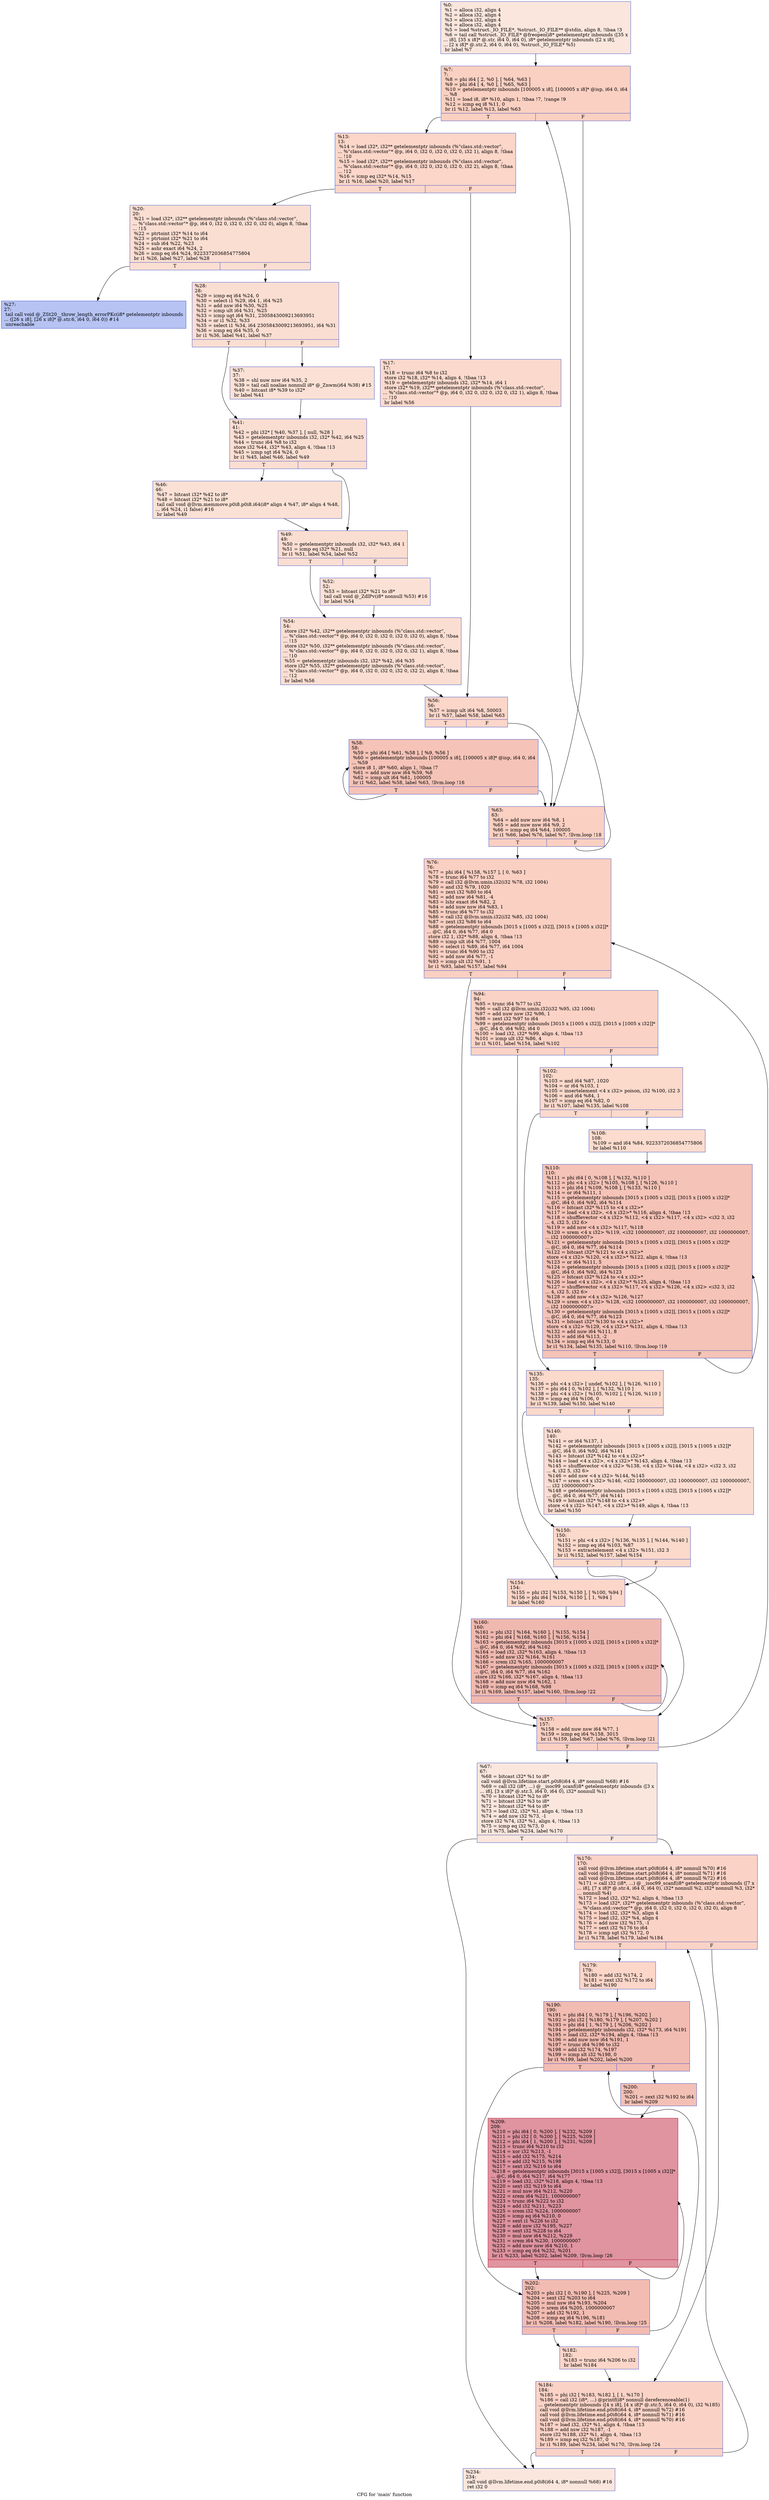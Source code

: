 digraph "CFG for 'main' function" {
	label="CFG for 'main' function";

	Node0x55c239d94e20 [shape=record,color="#3d50c3ff", style=filled, fillcolor="#f3c7b170",label="{%0:\l  %1 = alloca i32, align 4\l  %2 = alloca i32, align 4\l  %3 = alloca i32, align 4\l  %4 = alloca i32, align 4\l  %5 = load %struct._IO_FILE*, %struct._IO_FILE** @stdin, align 8, !tbaa !3\l  %6 = tail call %struct._IO_FILE* @freopen(i8* getelementptr inbounds ([35 x\l... i8], [35 x i8]* @.str, i64 0, i64 0), i8* getelementptr inbounds ([2 x i8],\l... [2 x i8]* @.str.2, i64 0, i64 0), %struct._IO_FILE* %5)\l  br label %7\l}"];
	Node0x55c239d94e20 -> Node0x55c239d95480;
	Node0x55c239d95480 [shape=record,color="#3d50c3ff", style=filled, fillcolor="#f3947570",label="{%7:\l7:                                                \l  %8 = phi i64 [ 2, %0 ], [ %64, %63 ]\l  %9 = phi i64 [ 4, %0 ], [ %65, %63 ]\l  %10 = getelementptr inbounds [100005 x i8], [100005 x i8]* @isp, i64 0, i64\l... %8\l  %11 = load i8, i8* %10, align 1, !tbaa !7, !range !9\l  %12 = icmp eq i8 %11, 0\l  br i1 %12, label %13, label %63\l|{<s0>T|<s1>F}}"];
	Node0x55c239d95480:s0 -> Node0x55c239d95ce0;
	Node0x55c239d95480:s1 -> Node0x55c239d955e0;
	Node0x55c239d95ce0 [shape=record,color="#3d50c3ff", style=filled, fillcolor="#f6a38570",label="{%13:\l13:                                               \l  %14 = load i32*, i32** getelementptr inbounds (%\"class.std::vector\",\l... %\"class.std::vector\"* @p, i64 0, i32 0, i32 0, i32 0, i32 1), align 8, !tbaa\l... !10\l  %15 = load i32*, i32** getelementptr inbounds (%\"class.std::vector\",\l... %\"class.std::vector\"* @p, i64 0, i32 0, i32 0, i32 0, i32 2), align 8, !tbaa\l... !12\l  %16 = icmp eq i32* %14, %15\l  br i1 %16, label %20, label %17\l|{<s0>T|<s1>F}}"];
	Node0x55c239d95ce0:s0 -> Node0x55c239d963a0;
	Node0x55c239d95ce0:s1 -> Node0x55c239d96430;
	Node0x55c239d96430 [shape=record,color="#3d50c3ff", style=filled, fillcolor="#f7ac8e70",label="{%17:\l17:                                               \l  %18 = trunc i64 %8 to i32\l  store i32 %18, i32* %14, align 4, !tbaa !13\l  %19 = getelementptr inbounds i32, i32* %14, i64 1\l  store i32* %19, i32** getelementptr inbounds (%\"class.std::vector\",\l... %\"class.std::vector\"* @p, i64 0, i32 0, i32 0, i32 0, i32 1), align 8, !tbaa\l... !10\l  br label %56\l}"];
	Node0x55c239d96430 -> Node0x55c239d96e70;
	Node0x55c239d963a0 [shape=record,color="#3d50c3ff", style=filled, fillcolor="#f7b59970",label="{%20:\l20:                                               \l  %21 = load i32*, i32** getelementptr inbounds (%\"class.std::vector\",\l... %\"class.std::vector\"* @p, i64 0, i32 0, i32 0, i32 0, i32 0), align 8, !tbaa\l... !15\l  %22 = ptrtoint i32* %14 to i64\l  %23 = ptrtoint i32* %21 to i64\l  %24 = sub i64 %22, %23\l  %25 = ashr exact i64 %24, 2\l  %26 = icmp eq i64 %24, 9223372036854775804\l  br i1 %26, label %27, label %28\l|{<s0>T|<s1>F}}"];
	Node0x55c239d963a0:s0 -> Node0x55c239d97980;
	Node0x55c239d963a0:s1 -> Node0x55c239d979d0;
	Node0x55c239d97980 [shape=record,color="#3d50c3ff", style=filled, fillcolor="#5977e370",label="{%27:\l27:                                               \l  tail call void @_ZSt20__throw_length_errorPKc(i8* getelementptr inbounds\l... ([26 x i8], [26 x i8]* @.str.6, i64 0, i64 0)) #14\l  unreachable\l}"];
	Node0x55c239d979d0 [shape=record,color="#3d50c3ff", style=filled, fillcolor="#f7b59970",label="{%28:\l28:                                               \l  %29 = icmp eq i64 %24, 0\l  %30 = select i1 %29, i64 1, i64 %25\l  %31 = add nsw i64 %30, %25\l  %32 = icmp ult i64 %31, %25\l  %33 = icmp ugt i64 %31, 2305843009213693951\l  %34 = or i1 %32, %33\l  %35 = select i1 %34, i64 2305843009213693951, i64 %31\l  %36 = icmp eq i64 %35, 0\l  br i1 %36, label %41, label %37\l|{<s0>T|<s1>F}}"];
	Node0x55c239d979d0:s0 -> Node0x55c239d98550;
	Node0x55c239d979d0:s1 -> Node0x55c239d985a0;
	Node0x55c239d985a0 [shape=record,color="#3d50c3ff", style=filled, fillcolor="#f7bca170",label="{%37:\l37:                                               \l  %38 = shl nuw nsw i64 %35, 2\l  %39 = tail call noalias nonnull i8* @_Znwm(i64 %38) #15\l  %40 = bitcast i8* %39 to i32*\l  br label %41\l}"];
	Node0x55c239d985a0 -> Node0x55c239d98550;
	Node0x55c239d98550 [shape=record,color="#3d50c3ff", style=filled, fillcolor="#f7b59970",label="{%41:\l41:                                               \l  %42 = phi i32* [ %40, %37 ], [ null, %28 ]\l  %43 = getelementptr inbounds i32, i32* %42, i64 %25\l  %44 = trunc i64 %8 to i32\l  store i32 %44, i32* %43, align 4, !tbaa !13\l  %45 = icmp sgt i64 %24, 0\l  br i1 %45, label %46, label %49\l|{<s0>T|<s1>F}}"];
	Node0x55c239d98550:s0 -> Node0x55c239d99380;
	Node0x55c239d98550:s1 -> Node0x55c239d993d0;
	Node0x55c239d99380 [shape=record,color="#3d50c3ff", style=filled, fillcolor="#f7bca170",label="{%46:\l46:                                               \l  %47 = bitcast i32* %42 to i8*\l  %48 = bitcast i32* %21 to i8*\l  tail call void @llvm.memmove.p0i8.p0i8.i64(i8* align 4 %47, i8* align 4 %48,\l... i64 %24, i1 false) #16\l  br label %49\l}"];
	Node0x55c239d99380 -> Node0x55c239d993d0;
	Node0x55c239d993d0 [shape=record,color="#3d50c3ff", style=filled, fillcolor="#f7b59970",label="{%49:\l49:                                               \l  %50 = getelementptr inbounds i32, i32* %43, i64 1\l  %51 = icmp eq i32* %21, null\l  br i1 %51, label %54, label %52\l|{<s0>T|<s1>F}}"];
	Node0x55c239d993d0:s0 -> Node0x55c239d99a90;
	Node0x55c239d993d0:s1 -> Node0x55c239d99ae0;
	Node0x55c239d99ae0 [shape=record,color="#3d50c3ff", style=filled, fillcolor="#f7bca170",label="{%52:\l52:                                               \l  %53 = bitcast i32* %21 to i8*\l  tail call void @_ZdlPv(i8* nonnull %53) #16\l  br label %54\l}"];
	Node0x55c239d99ae0 -> Node0x55c239d99a90;
	Node0x55c239d99a90 [shape=record,color="#3d50c3ff", style=filled, fillcolor="#f7b59970",label="{%54:\l54:                                               \l  store i32* %42, i32** getelementptr inbounds (%\"class.std::vector\",\l... %\"class.std::vector\"* @p, i64 0, i32 0, i32 0, i32 0, i32 0), align 8, !tbaa\l... !15\l  store i32* %50, i32** getelementptr inbounds (%\"class.std::vector\",\l... %\"class.std::vector\"* @p, i64 0, i32 0, i32 0, i32 0, i32 1), align 8, !tbaa\l... !10\l  %55 = getelementptr inbounds i32, i32* %42, i64 %35\l  store i32* %55, i32** getelementptr inbounds (%\"class.std::vector\",\l... %\"class.std::vector\"* @p, i64 0, i32 0, i32 0, i32 0, i32 2), align 8, !tbaa\l... !12\l  br label %56\l}"];
	Node0x55c239d99a90 -> Node0x55c239d96e70;
	Node0x55c239d96e70 [shape=record,color="#3d50c3ff", style=filled, fillcolor="#f6a38570",label="{%56:\l56:                                               \l  %57 = icmp ult i64 %8, 50003\l  br i1 %57, label %58, label %63\l|{<s0>T|<s1>F}}"];
	Node0x55c239d96e70:s0 -> Node0x55c239d9a750;
	Node0x55c239d96e70:s1 -> Node0x55c239d955e0;
	Node0x55c239d9a750 [shape=record,color="#3d50c3ff", style=filled, fillcolor="#e8765c70",label="{%58:\l58:                                               \l  %59 = phi i64 [ %61, %58 ], [ %9, %56 ]\l  %60 = getelementptr inbounds [100005 x i8], [100005 x i8]* @isp, i64 0, i64\l... %59\l  store i8 1, i8* %60, align 1, !tbaa !7\l  %61 = add nuw nsw i64 %59, %8\l  %62 = icmp ult i64 %61, 100005\l  br i1 %62, label %58, label %63, !llvm.loop !16\l|{<s0>T|<s1>F}}"];
	Node0x55c239d9a750:s0 -> Node0x55c239d9a750;
	Node0x55c239d9a750:s1 -> Node0x55c239d955e0;
	Node0x55c239d955e0 [shape=record,color="#3d50c3ff", style=filled, fillcolor="#f3947570",label="{%63:\l63:                                               \l  %64 = add nuw nsw i64 %8, 1\l  %65 = add nuw nsw i64 %9, 2\l  %66 = icmp eq i64 %64, 100005\l  br i1 %66, label %76, label %7, !llvm.loop !18\l|{<s0>T|<s1>F}}"];
	Node0x55c239d955e0:s0 -> Node0x55c239d9b8d0;
	Node0x55c239d955e0:s1 -> Node0x55c239d95480;
	Node0x55c239d9ba70 [shape=record,color="#3d50c3ff", style=filled, fillcolor="#f3c7b170",label="{%67:\l67:                                               \l  %68 = bitcast i32* %1 to i8*\l  call void @llvm.lifetime.start.p0i8(i64 4, i8* nonnull %68) #16\l  %69 = call i32 (i8*, ...) @__isoc99_scanf(i8* getelementptr inbounds ([3 x\l... i8], [3 x i8]* @.str.3, i64 0, i64 0), i32* nonnull %1)\l  %70 = bitcast i32* %2 to i8*\l  %71 = bitcast i32* %3 to i8*\l  %72 = bitcast i32* %4 to i8*\l  %73 = load i32, i32* %1, align 4, !tbaa !13\l  %74 = add nsw i32 %73, -1\l  store i32 %74, i32* %1, align 4, !tbaa !13\l  %75 = icmp eq i32 %73, 0\l  br i1 %75, label %234, label %170\l|{<s0>T|<s1>F}}"];
	Node0x55c239d9ba70:s0 -> Node0x55c239d9c3f0;
	Node0x55c239d9ba70:s1 -> Node0x55c239d9c440;
	Node0x55c239d9b8d0 [shape=record,color="#3d50c3ff", style=filled, fillcolor="#f3947570",label="{%76:\l76:                                               \l  %77 = phi i64 [ %158, %157 ], [ 0, %63 ]\l  %78 = trunc i64 %77 to i32\l  %79 = call i32 @llvm.umin.i32(i32 %78, i32 1004)\l  %80 = and i32 %79, 1020\l  %81 = zext i32 %80 to i64\l  %82 = add nsw i64 %81, -4\l  %83 = lshr exact i64 %82, 2\l  %84 = add nuw nsw i64 %83, 1\l  %85 = trunc i64 %77 to i32\l  %86 = call i32 @llvm.umin.i32(i32 %85, i32 1004)\l  %87 = zext i32 %86 to i64\l  %88 = getelementptr inbounds [3015 x [1005 x i32]], [3015 x [1005 x i32]]*\l... @C, i64 0, i64 %77, i64 0\l  store i32 1, i32* %88, align 4, !tbaa !13\l  %89 = icmp ult i64 %77, 1004\l  %90 = select i1 %89, i64 %77, i64 1004\l  %91 = trunc i64 %90 to i32\l  %92 = add nsw i64 %77, -1\l  %93 = icmp slt i32 %91, 1\l  br i1 %93, label %157, label %94\l|{<s0>T|<s1>F}}"];
	Node0x55c239d9b8d0:s0 -> Node0x55c239d9c5b0;
	Node0x55c239d9b8d0:s1 -> Node0x55c239d9d280;
	Node0x55c239d9d280 [shape=record,color="#3d50c3ff", style=filled, fillcolor="#f59c7d70",label="{%94:\l94:                                               \l  %95 = trunc i64 %77 to i32\l  %96 = call i32 @llvm.umin.i32(i32 %95, i32 1004)\l  %97 = add nuw nsw i32 %96, 1\l  %98 = zext i32 %97 to i64\l  %99 = getelementptr inbounds [3015 x [1005 x i32]], [3015 x [1005 x i32]]*\l... @C, i64 0, i64 %92, i64 0\l  %100 = load i32, i32* %99, align 4, !tbaa !13\l  %101 = icmp ult i32 %86, 4\l  br i1 %101, label %154, label %102\l|{<s0>T|<s1>F}}"];
	Node0x55c239d9d280:s0 -> Node0x55c239d9d770;
	Node0x55c239d9d280:s1 -> Node0x55c239d9d7c0;
	Node0x55c239d9d7c0 [shape=record,color="#3d50c3ff", style=filled, fillcolor="#f7a88970",label="{%102:\l102:                                              \l  %103 = and i64 %87, 1020\l  %104 = or i64 %103, 1\l  %105 = insertelement \<4 x i32\> poison, i32 %100, i32 3\l  %106 = and i64 %84, 1\l  %107 = icmp eq i64 %82, 0\l  br i1 %107, label %135, label %108\l|{<s0>T|<s1>F}}"];
	Node0x55c239d9d7c0:s0 -> Node0x55c239d9e670;
	Node0x55c239d9d7c0:s1 -> Node0x55c239d9e6c0;
	Node0x55c239d9e6c0 [shape=record,color="#3d50c3ff", style=filled, fillcolor="#f7af9170",label="{%108:\l108:                                              \l  %109 = and i64 %84, 9223372036854775806\l  br label %110\l}"];
	Node0x55c239d9e6c0 -> Node0x55c239d9e8c0;
	Node0x55c239d9e8c0 [shape=record,color="#3d50c3ff", style=filled, fillcolor="#e8765c70",label="{%110:\l110:                                              \l  %111 = phi i64 [ 0, %108 ], [ %132, %110 ]\l  %112 = phi \<4 x i32\> [ %105, %108 ], [ %126, %110 ]\l  %113 = phi i64 [ %109, %108 ], [ %133, %110 ]\l  %114 = or i64 %111, 1\l  %115 = getelementptr inbounds [3015 x [1005 x i32]], [3015 x [1005 x i32]]*\l... @C, i64 0, i64 %92, i64 %114\l  %116 = bitcast i32* %115 to \<4 x i32\>*\l  %117 = load \<4 x i32\>, \<4 x i32\>* %116, align 4, !tbaa !13\l  %118 = shufflevector \<4 x i32\> %112, \<4 x i32\> %117, \<4 x i32\> \<i32 3, i32\l... 4, i32 5, i32 6\>\l  %119 = add nsw \<4 x i32\> %117, %118\l  %120 = srem \<4 x i32\> %119, \<i32 1000000007, i32 1000000007, i32 1000000007,\l... i32 1000000007\>\l  %121 = getelementptr inbounds [3015 x [1005 x i32]], [3015 x [1005 x i32]]*\l... @C, i64 0, i64 %77, i64 %114\l  %122 = bitcast i32* %121 to \<4 x i32\>*\l  store \<4 x i32\> %120, \<4 x i32\>* %122, align 4, !tbaa !13\l  %123 = or i64 %111, 5\l  %124 = getelementptr inbounds [3015 x [1005 x i32]], [3015 x [1005 x i32]]*\l... @C, i64 0, i64 %92, i64 %123\l  %125 = bitcast i32* %124 to \<4 x i32\>*\l  %126 = load \<4 x i32\>, \<4 x i32\>* %125, align 4, !tbaa !13\l  %127 = shufflevector \<4 x i32\> %117, \<4 x i32\> %126, \<4 x i32\> \<i32 3, i32\l... 4, i32 5, i32 6\>\l  %128 = add nsw \<4 x i32\> %126, %127\l  %129 = srem \<4 x i32\> %128, \<i32 1000000007, i32 1000000007, i32 1000000007,\l... i32 1000000007\>\l  %130 = getelementptr inbounds [3015 x [1005 x i32]], [3015 x [1005 x i32]]*\l... @C, i64 0, i64 %77, i64 %123\l  %131 = bitcast i32* %130 to \<4 x i32\>*\l  store \<4 x i32\> %129, \<4 x i32\>* %131, align 4, !tbaa !13\l  %132 = add nuw i64 %111, 8\l  %133 = add i64 %113, -2\l  %134 = icmp eq i64 %133, 0\l  br i1 %134, label %135, label %110, !llvm.loop !19\l|{<s0>T|<s1>F}}"];
	Node0x55c239d9e8c0:s0 -> Node0x55c239d9e670;
	Node0x55c239d9e8c0:s1 -> Node0x55c239d9e8c0;
	Node0x55c239d9e670 [shape=record,color="#3d50c3ff", style=filled, fillcolor="#f7a88970",label="{%135:\l135:                                              \l  %136 = phi \<4 x i32\> [ undef, %102 ], [ %126, %110 ]\l  %137 = phi i64 [ 0, %102 ], [ %132, %110 ]\l  %138 = phi \<4 x i32\> [ %105, %102 ], [ %126, %110 ]\l  %139 = icmp eq i64 %106, 0\l  br i1 %139, label %150, label %140\l|{<s0>T|<s1>F}}"];
	Node0x55c239d9e670:s0 -> Node0x55c239da0630;
	Node0x55c239d9e670:s1 -> Node0x55c239da0680;
	Node0x55c239da0680 [shape=record,color="#3d50c3ff", style=filled, fillcolor="#f7b39670",label="{%140:\l140:                                              \l  %141 = or i64 %137, 1\l  %142 = getelementptr inbounds [3015 x [1005 x i32]], [3015 x [1005 x i32]]*\l... @C, i64 0, i64 %92, i64 %141\l  %143 = bitcast i32* %142 to \<4 x i32\>*\l  %144 = load \<4 x i32\>, \<4 x i32\>* %143, align 4, !tbaa !13\l  %145 = shufflevector \<4 x i32\> %138, \<4 x i32\> %144, \<4 x i32\> \<i32 3, i32\l... 4, i32 5, i32 6\>\l  %146 = add nsw \<4 x i32\> %144, %145\l  %147 = srem \<4 x i32\> %146, \<i32 1000000007, i32 1000000007, i32 1000000007,\l... i32 1000000007\>\l  %148 = getelementptr inbounds [3015 x [1005 x i32]], [3015 x [1005 x i32]]*\l... @C, i64 0, i64 %77, i64 %141\l  %149 = bitcast i32* %148 to \<4 x i32\>*\l  store \<4 x i32\> %147, \<4 x i32\>* %149, align 4, !tbaa !13\l  br label %150\l}"];
	Node0x55c239da0680 -> Node0x55c239da0630;
	Node0x55c239da0630 [shape=record,color="#3d50c3ff", style=filled, fillcolor="#f7a88970",label="{%150:\l150:                                              \l  %151 = phi \<4 x i32\> [ %136, %135 ], [ %144, %140 ]\l  %152 = icmp eq i64 %103, %87\l  %153 = extractelement \<4 x i32\> %151, i32 3\l  br i1 %152, label %157, label %154\l|{<s0>T|<s1>F}}"];
	Node0x55c239da0630:s0 -> Node0x55c239d9c5b0;
	Node0x55c239da0630:s1 -> Node0x55c239d9d770;
	Node0x55c239d9d770 [shape=record,color="#3d50c3ff", style=filled, fillcolor="#f6a38570",label="{%154:\l154:                                              \l  %155 = phi i32 [ %153, %150 ], [ %100, %94 ]\l  %156 = phi i64 [ %104, %150 ], [ 1, %94 ]\l  br label %160\l}"];
	Node0x55c239d9d770 -> Node0x55c239da11d0;
	Node0x55c239d9c5b0 [shape=record,color="#3d50c3ff", style=filled, fillcolor="#f3947570",label="{%157:\l157:                                              \l  %158 = add nuw nsw i64 %77, 1\l  %159 = icmp eq i64 %158, 3015\l  br i1 %159, label %67, label %76, !llvm.loop !21\l|{<s0>T|<s1>F}}"];
	Node0x55c239d9c5b0:s0 -> Node0x55c239d9ba70;
	Node0x55c239d9c5b0:s1 -> Node0x55c239d9b8d0;
	Node0x55c239da11d0 [shape=record,color="#3d50c3ff", style=filled, fillcolor="#de614d70",label="{%160:\l160:                                              \l  %161 = phi i32 [ %164, %160 ], [ %155, %154 ]\l  %162 = phi i64 [ %168, %160 ], [ %156, %154 ]\l  %163 = getelementptr inbounds [3015 x [1005 x i32]], [3015 x [1005 x i32]]*\l... @C, i64 0, i64 %92, i64 %162\l  %164 = load i32, i32* %163, align 4, !tbaa !13\l  %165 = add nsw i32 %164, %161\l  %166 = srem i32 %165, 1000000007\l  %167 = getelementptr inbounds [3015 x [1005 x i32]], [3015 x [1005 x i32]]*\l... @C, i64 0, i64 %77, i64 %162\l  store i32 %166, i32* %167, align 4, !tbaa !13\l  %168 = add nuw nsw i64 %162, 1\l  %169 = icmp eq i64 %168, %98\l  br i1 %169, label %157, label %160, !llvm.loop !22\l|{<s0>T|<s1>F}}"];
	Node0x55c239da11d0:s0 -> Node0x55c239d9c5b0;
	Node0x55c239da11d0:s1 -> Node0x55c239da11d0;
	Node0x55c239d9c440 [shape=record,color="#3d50c3ff", style=filled, fillcolor="#f59c7d70",label="{%170:\l170:                                              \l  call void @llvm.lifetime.start.p0i8(i64 4, i8* nonnull %70) #16\l  call void @llvm.lifetime.start.p0i8(i64 4, i8* nonnull %71) #16\l  call void @llvm.lifetime.start.p0i8(i64 4, i8* nonnull %72) #16\l  %171 = call i32 (i8*, ...) @__isoc99_scanf(i8* getelementptr inbounds ([7 x\l... i8], [7 x i8]* @.str.4, i64 0, i64 0), i32* nonnull %2, i32* nonnull %3, i32*\l... nonnull %4)\l  %172 = load i32, i32* %2, align 4, !tbaa !13\l  %173 = load i32*, i32** getelementptr inbounds (%\"class.std::vector\",\l... %\"class.std::vector\"* @p, i64 0, i32 0, i32 0, i32 0, i32 0), align 8\l  %174 = load i32, i32* %3, align 4\l  %175 = load i32, i32* %4, align 4\l  %176 = add nsw i32 %175, -1\l  %177 = sext i32 %176 to i64\l  %178 = icmp sgt i32 %172, 0\l  br i1 %178, label %179, label %184\l|{<s0>T|<s1>F}}"];
	Node0x55c239d9c440:s0 -> Node0x55c239da25e0;
	Node0x55c239d9c440:s1 -> Node0x55c239da2630;
	Node0x55c239da25e0 [shape=record,color="#3d50c3ff", style=filled, fillcolor="#f6a38570",label="{%179:\l179:                                              \l  %180 = add i32 %174, 2\l  %181 = zext i32 %172 to i64\l  br label %190\l}"];
	Node0x55c239da25e0 -> Node0x55c239da2830;
	Node0x55c239da28f0 [shape=record,color="#3d50c3ff", style=filled, fillcolor="#f6a38570",label="{%182:\l182:                                              \l  %183 = trunc i64 %206 to i32\l  br label %184\l}"];
	Node0x55c239da28f0 -> Node0x55c239da2630;
	Node0x55c239da2630 [shape=record,color="#3d50c3ff", style=filled, fillcolor="#f59c7d70",label="{%184:\l184:                                              \l  %185 = phi i32 [ %183, %182 ], [ 1, %170 ]\l  %186 = call i32 (i8*, ...) @printf(i8* nonnull dereferenceable(1)\l... getelementptr inbounds ([4 x i8], [4 x i8]* @.str.5, i64 0, i64 0), i32 %185)\l  call void @llvm.lifetime.end.p0i8(i64 4, i8* nonnull %72) #16\l  call void @llvm.lifetime.end.p0i8(i64 4, i8* nonnull %71) #16\l  call void @llvm.lifetime.end.p0i8(i64 4, i8* nonnull %70) #16\l  %187 = load i32, i32* %1, align 4, !tbaa !13\l  %188 = add nsw i32 %187, -1\l  store i32 %188, i32* %1, align 4, !tbaa !13\l  %189 = icmp eq i32 %187, 0\l  br i1 %189, label %234, label %170, !llvm.loop !24\l|{<s0>T|<s1>F}}"];
	Node0x55c239da2630:s0 -> Node0x55c239d9c3f0;
	Node0x55c239da2630:s1 -> Node0x55c239d9c440;
	Node0x55c239da2830 [shape=record,color="#3d50c3ff", style=filled, fillcolor="#e1675170",label="{%190:\l190:                                              \l  %191 = phi i64 [ 0, %179 ], [ %196, %202 ]\l  %192 = phi i32 [ %180, %179 ], [ %207, %202 ]\l  %193 = phi i64 [ 1, %179 ], [ %206, %202 ]\l  %194 = getelementptr inbounds i32, i32* %173, i64 %191\l  %195 = load i32, i32* %194, align 4, !tbaa !13\l  %196 = add nuw nsw i64 %191, 1\l  %197 = trunc i64 %196 to i32\l  %198 = add i32 %174, %197\l  %199 = icmp slt i32 %198, 0\l  br i1 %199, label %202, label %200\l|{<s0>T|<s1>F}}"];
	Node0x55c239da2830:s0 -> Node0x55c239da36b0;
	Node0x55c239da2830:s1 -> Node0x55c239da3cc0;
	Node0x55c239da3cc0 [shape=record,color="#3d50c3ff", style=filled, fillcolor="#e5705870",label="{%200:\l200:                                              \l  %201 = zext i32 %192 to i64\l  br label %209\l}"];
	Node0x55c239da3cc0 -> Node0x55c239da3e30;
	Node0x55c239da36b0 [shape=record,color="#3d50c3ff", style=filled, fillcolor="#e1675170",label="{%202:\l202:                                              \l  %203 = phi i32 [ 0, %190 ], [ %225, %209 ]\l  %204 = sext i32 %203 to i64\l  %205 = mul nsw i64 %193, %204\l  %206 = srem i64 %205, 1000000007\l  %207 = add i32 %192, 1\l  %208 = icmp eq i64 %196, %181\l  br i1 %208, label %182, label %190, !llvm.loop !25\l|{<s0>T|<s1>F}}"];
	Node0x55c239da36b0:s0 -> Node0x55c239da28f0;
	Node0x55c239da36b0:s1 -> Node0x55c239da2830;
	Node0x55c239da3e30 [shape=record,color="#b70d28ff", style=filled, fillcolor="#b70d2870",label="{%209:\l209:                                              \l  %210 = phi i64 [ 0, %200 ], [ %232, %209 ]\l  %211 = phi i32 [ 0, %200 ], [ %225, %209 ]\l  %212 = phi i64 [ 1, %200 ], [ %231, %209 ]\l  %213 = trunc i64 %210 to i32\l  %214 = xor i32 %213, -1\l  %215 = add i32 %175, %214\l  %216 = add i32 %215, %198\l  %217 = sext i32 %216 to i64\l  %218 = getelementptr inbounds [3015 x [1005 x i32]], [3015 x [1005 x i32]]*\l... @C, i64 0, i64 %217, i64 %177\l  %219 = load i32, i32* %218, align 4, !tbaa !13\l  %220 = sext i32 %219 to i64\l  %221 = mul nsw i64 %212, %220\l  %222 = srem i64 %221, 1000000007\l  %223 = trunc i64 %222 to i32\l  %224 = add i32 %211, %223\l  %225 = srem i32 %224, 1000000007\l  %226 = icmp eq i64 %210, 0\l  %227 = sext i1 %226 to i32\l  %228 = add nsw i32 %195, %227\l  %229 = sext i32 %228 to i64\l  %230 = mul nsw i64 %212, %229\l  %231 = srem i64 %230, 1000000007\l  %232 = add nuw nsw i64 %210, 1\l  %233 = icmp eq i64 %232, %201\l  br i1 %233, label %202, label %209, !llvm.loop !26\l|{<s0>T|<s1>F}}"];
	Node0x55c239da3e30:s0 -> Node0x55c239da36b0;
	Node0x55c239da3e30:s1 -> Node0x55c239da3e30;
	Node0x55c239d9c3f0 [shape=record,color="#3d50c3ff", style=filled, fillcolor="#f3c7b170",label="{%234:\l234:                                              \l  call void @llvm.lifetime.end.p0i8(i64 4, i8* nonnull %68) #16\l  ret i32 0\l}"];
}
